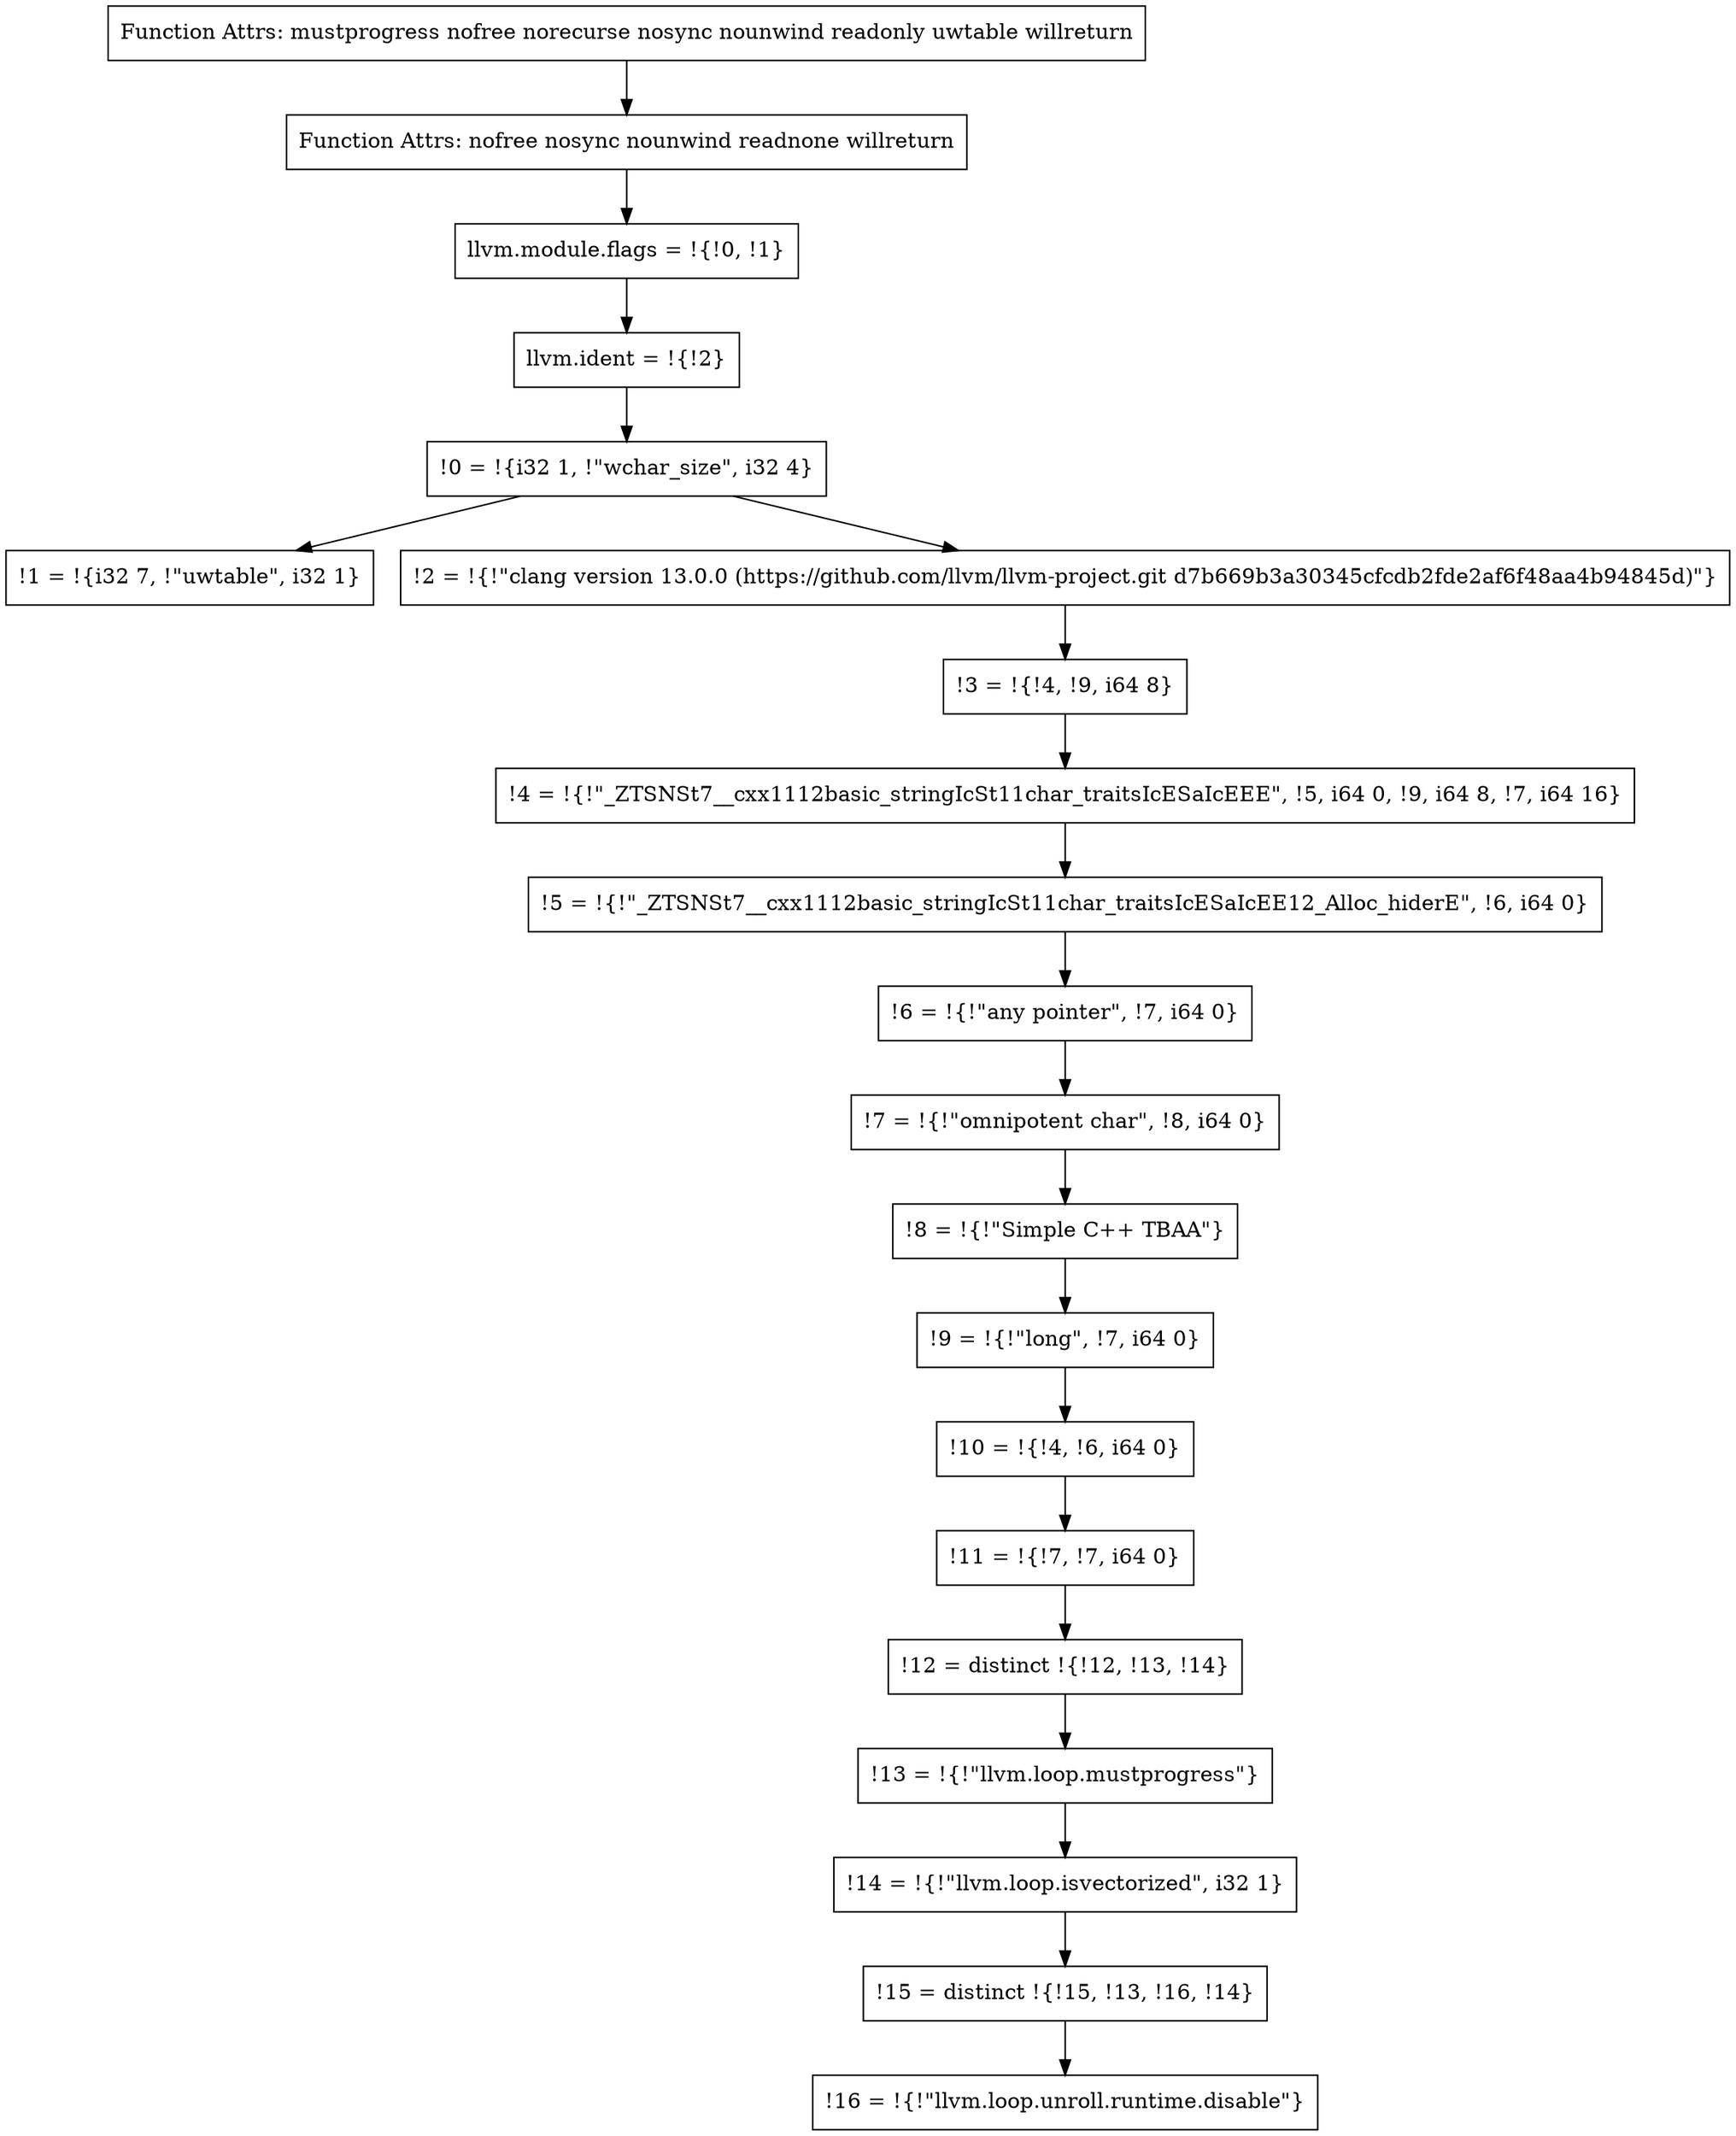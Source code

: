 digraph G {
    node [shape=box];
    0 [label="Function Attrs: mustprogress nofree norecurse nosync nounwind readonly uwtable willreturn"];
    1 [label="Function Attrs: nofree nosync nounwind readnone willreturn"];
    2 [label="llvm.module.flags = !{!0, !1}"];
    3 [label="llvm.ident = !{!2}"];
    4 [label="!0 = !{i32 1, !\"wchar_size\", i32 4}"];
    5 [label="!1 = !{i32 7, !\"uwtable\", i32 1}"];
    6 [label="!2 = !{!\"clang version 13.0.0 (https://github.com/llvm/llvm-project.git d7b669b3a30345cfcdb2fde2af6f48aa4b94845d)\"}"];
    7 [label="!3 = !{!4, !9, i64 8}"];
    8 [label="!4 = !{!\"_ZTSNSt7__cxx1112basic_stringIcSt11char_traitsIcESaIcEEE\", !5, i64 0, !9, i64 8, !7, i64 16}"];
    9 [label="!5 = !{!\"_ZTSNSt7__cxx1112basic_stringIcSt11char_traitsIcESaIcEE12_Alloc_hiderE\", !6, i64 0}"];
    10 [label="!6 = !{!\"any pointer\", !7, i64 0}"];
    11 [label="!7 = !{!\"omnipotent char\", !8, i64 0}"];
    12 [label="!8 = !{!\"Simple C++ TBAA\"}"];
    13 [label="!9 = !{!\"long\", !7, i64 0}"];
    14 [label="!10 = !{!4, !6, i64 0}"];
    15 [label="!11 = !{!7, !7, i64 0}"];
    16 [label="!12 = distinct !{!12, !13, !14}"];
    17 [label="!13 = !{!\"llvm.loop.mustprogress\"}"];
    18 [label="!14 = !{!\"llvm.loop.isvectorized\", i32 1}"];
    19 [label="!15 = distinct !{!15, !13, !16, !14}"];
    20 [label="!16 = !{!\"llvm.loop.unroll.runtime.disable\"}"];
    0 -> 1 -> 2 -> 3 -> 4 -> 5;
    4 -> 6 -> 7 -> 8 -> 9 -> 10;
    10 -> 11 -> 12 -> 13 -> 14 -> 15;
    15 -> 16 -> 17 -> 18 -> 19 -> 20;
}
